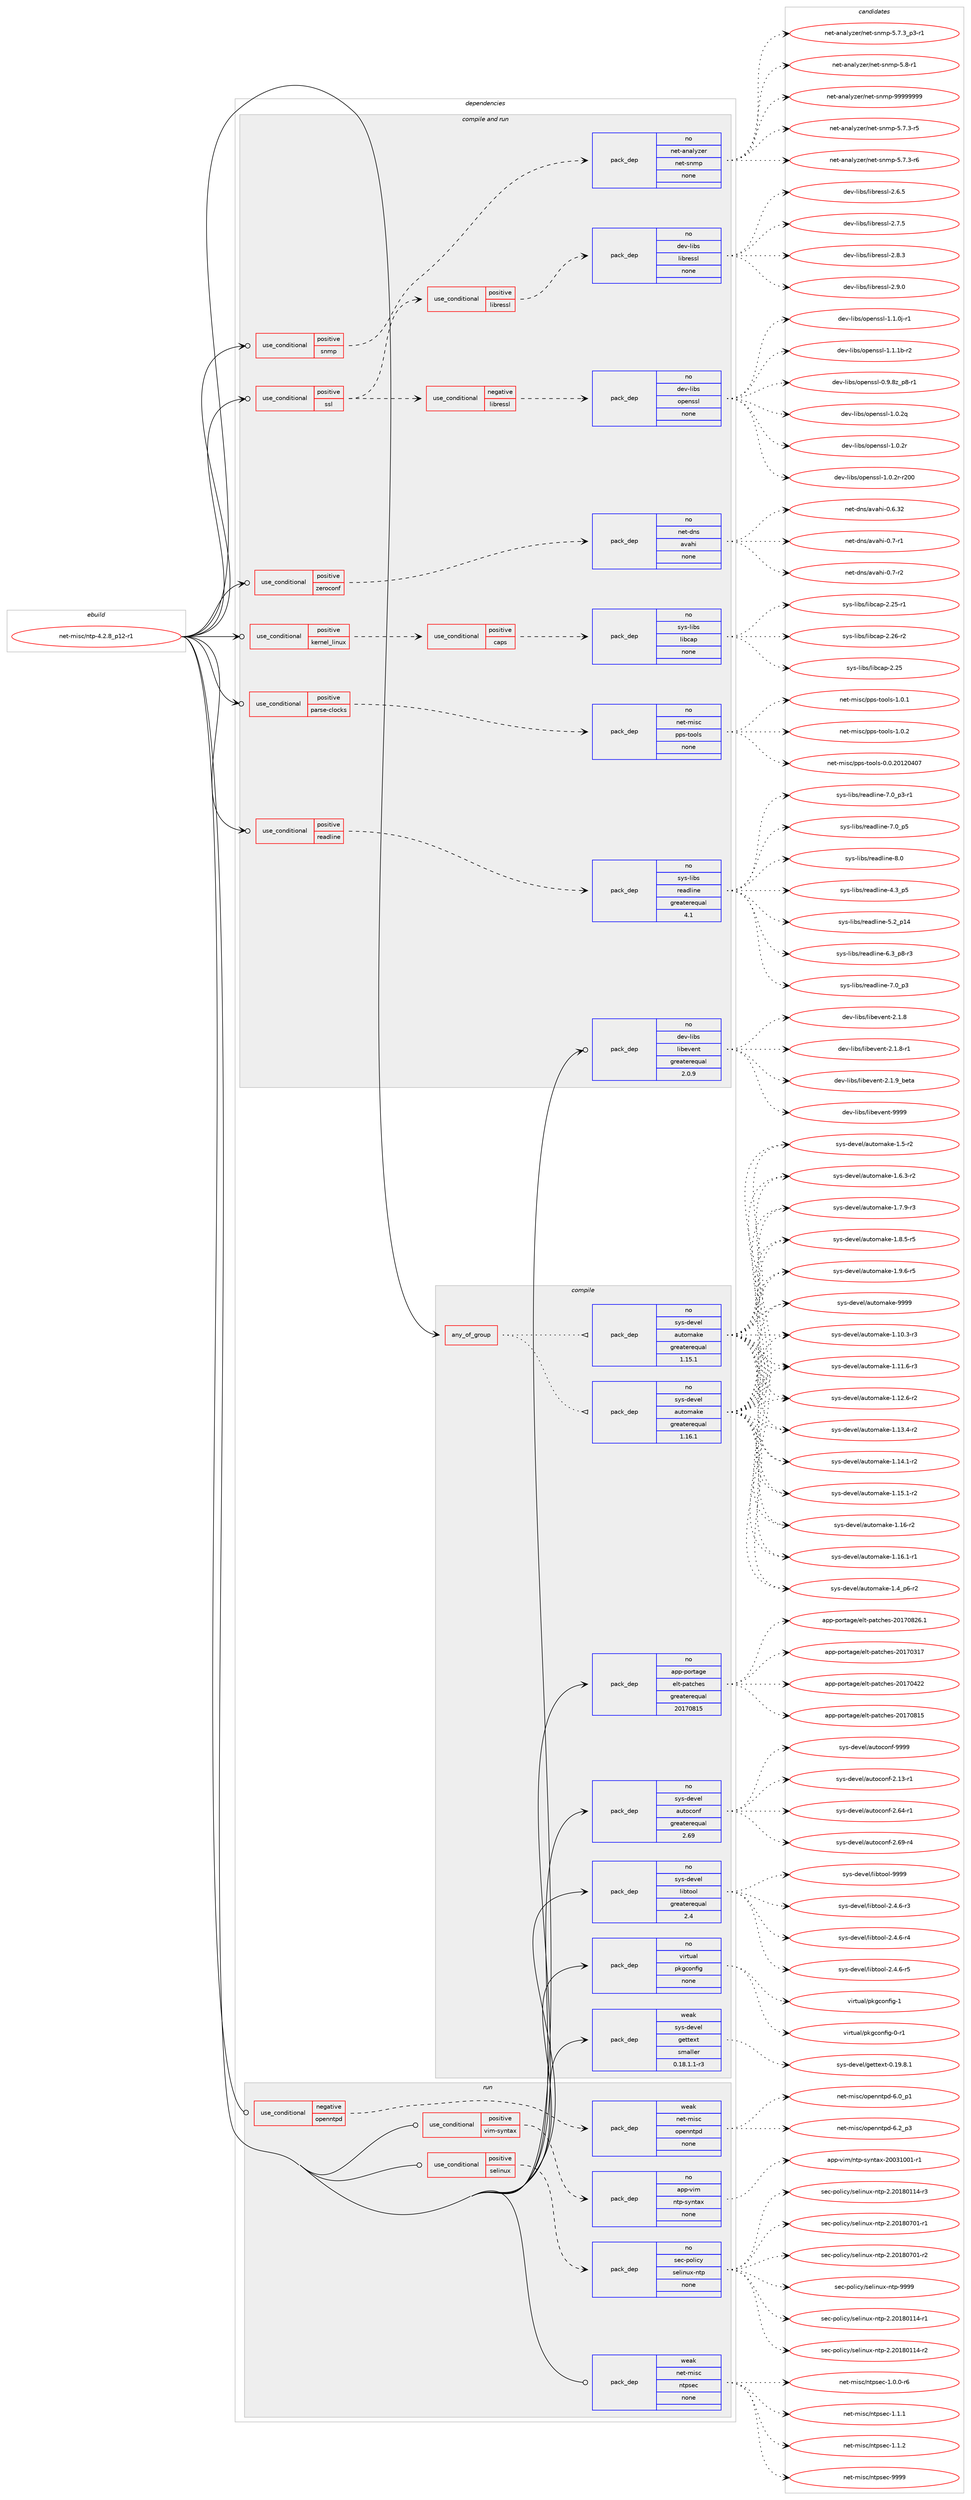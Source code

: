 digraph prolog {

# *************
# Graph options
# *************

newrank=true;
concentrate=true;
compound=true;
graph [rankdir=LR,fontname=Helvetica,fontsize=10,ranksep=1.5];#, ranksep=2.5, nodesep=0.2];
edge  [arrowhead=vee];
node  [fontname=Helvetica,fontsize=10];

# **********
# The ebuild
# **********

subgraph cluster_leftcol {
color=gray;
rank=same;
label=<<i>ebuild</i>>;
id [label="net-misc/ntp-4.2.8_p12-r1", color=red, width=4, href="../net-misc/ntp-4.2.8_p12-r1.svg"];
}

# ****************
# The dependencies
# ****************

subgraph cluster_midcol {
color=gray;
label=<<i>dependencies</i>>;
subgraph cluster_compile {
fillcolor="#eeeeee";
style=filled;
label=<<i>compile</i>>;
subgraph any26382 {
dependency1670006 [label=<<TABLE BORDER="0" CELLBORDER="1" CELLSPACING="0" CELLPADDING="4"><TR><TD CELLPADDING="10">any_of_group</TD></TR></TABLE>>, shape=none, color=red];subgraph pack1194042 {
dependency1670007 [label=<<TABLE BORDER="0" CELLBORDER="1" CELLSPACING="0" CELLPADDING="4" WIDTH="220"><TR><TD ROWSPAN="6" CELLPADDING="30">pack_dep</TD></TR><TR><TD WIDTH="110">no</TD></TR><TR><TD>sys-devel</TD></TR><TR><TD>automake</TD></TR><TR><TD>greaterequal</TD></TR><TR><TD>1.16.1</TD></TR></TABLE>>, shape=none, color=blue];
}
dependency1670006:e -> dependency1670007:w [weight=20,style="dotted",arrowhead="oinv"];
subgraph pack1194043 {
dependency1670008 [label=<<TABLE BORDER="0" CELLBORDER="1" CELLSPACING="0" CELLPADDING="4" WIDTH="220"><TR><TD ROWSPAN="6" CELLPADDING="30">pack_dep</TD></TR><TR><TD WIDTH="110">no</TD></TR><TR><TD>sys-devel</TD></TR><TR><TD>automake</TD></TR><TR><TD>greaterequal</TD></TR><TR><TD>1.15.1</TD></TR></TABLE>>, shape=none, color=blue];
}
dependency1670006:e -> dependency1670008:w [weight=20,style="dotted",arrowhead="oinv"];
}
id:e -> dependency1670006:w [weight=20,style="solid",arrowhead="vee"];
subgraph pack1194044 {
dependency1670009 [label=<<TABLE BORDER="0" CELLBORDER="1" CELLSPACING="0" CELLPADDING="4" WIDTH="220"><TR><TD ROWSPAN="6" CELLPADDING="30">pack_dep</TD></TR><TR><TD WIDTH="110">no</TD></TR><TR><TD>app-portage</TD></TR><TR><TD>elt-patches</TD></TR><TR><TD>greaterequal</TD></TR><TR><TD>20170815</TD></TR></TABLE>>, shape=none, color=blue];
}
id:e -> dependency1670009:w [weight=20,style="solid",arrowhead="vee"];
subgraph pack1194045 {
dependency1670010 [label=<<TABLE BORDER="0" CELLBORDER="1" CELLSPACING="0" CELLPADDING="4" WIDTH="220"><TR><TD ROWSPAN="6" CELLPADDING="30">pack_dep</TD></TR><TR><TD WIDTH="110">no</TD></TR><TR><TD>sys-devel</TD></TR><TR><TD>autoconf</TD></TR><TR><TD>greaterequal</TD></TR><TR><TD>2.69</TD></TR></TABLE>>, shape=none, color=blue];
}
id:e -> dependency1670010:w [weight=20,style="solid",arrowhead="vee"];
subgraph pack1194046 {
dependency1670011 [label=<<TABLE BORDER="0" CELLBORDER="1" CELLSPACING="0" CELLPADDING="4" WIDTH="220"><TR><TD ROWSPAN="6" CELLPADDING="30">pack_dep</TD></TR><TR><TD WIDTH="110">no</TD></TR><TR><TD>sys-devel</TD></TR><TR><TD>libtool</TD></TR><TR><TD>greaterequal</TD></TR><TR><TD>2.4</TD></TR></TABLE>>, shape=none, color=blue];
}
id:e -> dependency1670011:w [weight=20,style="solid",arrowhead="vee"];
subgraph pack1194047 {
dependency1670012 [label=<<TABLE BORDER="0" CELLBORDER="1" CELLSPACING="0" CELLPADDING="4" WIDTH="220"><TR><TD ROWSPAN="6" CELLPADDING="30">pack_dep</TD></TR><TR><TD WIDTH="110">no</TD></TR><TR><TD>virtual</TD></TR><TR><TD>pkgconfig</TD></TR><TR><TD>none</TD></TR><TR><TD></TD></TR></TABLE>>, shape=none, color=blue];
}
id:e -> dependency1670012:w [weight=20,style="solid",arrowhead="vee"];
subgraph pack1194048 {
dependency1670013 [label=<<TABLE BORDER="0" CELLBORDER="1" CELLSPACING="0" CELLPADDING="4" WIDTH="220"><TR><TD ROWSPAN="6" CELLPADDING="30">pack_dep</TD></TR><TR><TD WIDTH="110">weak</TD></TR><TR><TD>sys-devel</TD></TR><TR><TD>gettext</TD></TR><TR><TD>smaller</TD></TR><TR><TD>0.18.1.1-r3</TD></TR></TABLE>>, shape=none, color=blue];
}
id:e -> dependency1670013:w [weight=20,style="solid",arrowhead="vee"];
}
subgraph cluster_compileandrun {
fillcolor="#eeeeee";
style=filled;
label=<<i>compile and run</i>>;
subgraph cond448774 {
dependency1670014 [label=<<TABLE BORDER="0" CELLBORDER="1" CELLSPACING="0" CELLPADDING="4"><TR><TD ROWSPAN="3" CELLPADDING="10">use_conditional</TD></TR><TR><TD>positive</TD></TR><TR><TD>kernel_linux</TD></TR></TABLE>>, shape=none, color=red];
subgraph cond448775 {
dependency1670015 [label=<<TABLE BORDER="0" CELLBORDER="1" CELLSPACING="0" CELLPADDING="4"><TR><TD ROWSPAN="3" CELLPADDING="10">use_conditional</TD></TR><TR><TD>positive</TD></TR><TR><TD>caps</TD></TR></TABLE>>, shape=none, color=red];
subgraph pack1194049 {
dependency1670016 [label=<<TABLE BORDER="0" CELLBORDER="1" CELLSPACING="0" CELLPADDING="4" WIDTH="220"><TR><TD ROWSPAN="6" CELLPADDING="30">pack_dep</TD></TR><TR><TD WIDTH="110">no</TD></TR><TR><TD>sys-libs</TD></TR><TR><TD>libcap</TD></TR><TR><TD>none</TD></TR><TR><TD></TD></TR></TABLE>>, shape=none, color=blue];
}
dependency1670015:e -> dependency1670016:w [weight=20,style="dashed",arrowhead="vee"];
}
dependency1670014:e -> dependency1670015:w [weight=20,style="dashed",arrowhead="vee"];
}
id:e -> dependency1670014:w [weight=20,style="solid",arrowhead="odotvee"];
subgraph cond448776 {
dependency1670017 [label=<<TABLE BORDER="0" CELLBORDER="1" CELLSPACING="0" CELLPADDING="4"><TR><TD ROWSPAN="3" CELLPADDING="10">use_conditional</TD></TR><TR><TD>positive</TD></TR><TR><TD>parse-clocks</TD></TR></TABLE>>, shape=none, color=red];
subgraph pack1194050 {
dependency1670018 [label=<<TABLE BORDER="0" CELLBORDER="1" CELLSPACING="0" CELLPADDING="4" WIDTH="220"><TR><TD ROWSPAN="6" CELLPADDING="30">pack_dep</TD></TR><TR><TD WIDTH="110">no</TD></TR><TR><TD>net-misc</TD></TR><TR><TD>pps-tools</TD></TR><TR><TD>none</TD></TR><TR><TD></TD></TR></TABLE>>, shape=none, color=blue];
}
dependency1670017:e -> dependency1670018:w [weight=20,style="dashed",arrowhead="vee"];
}
id:e -> dependency1670017:w [weight=20,style="solid",arrowhead="odotvee"];
subgraph cond448777 {
dependency1670019 [label=<<TABLE BORDER="0" CELLBORDER="1" CELLSPACING="0" CELLPADDING="4"><TR><TD ROWSPAN="3" CELLPADDING="10">use_conditional</TD></TR><TR><TD>positive</TD></TR><TR><TD>readline</TD></TR></TABLE>>, shape=none, color=red];
subgraph pack1194051 {
dependency1670020 [label=<<TABLE BORDER="0" CELLBORDER="1" CELLSPACING="0" CELLPADDING="4" WIDTH="220"><TR><TD ROWSPAN="6" CELLPADDING="30">pack_dep</TD></TR><TR><TD WIDTH="110">no</TD></TR><TR><TD>sys-libs</TD></TR><TR><TD>readline</TD></TR><TR><TD>greaterequal</TD></TR><TR><TD>4.1</TD></TR></TABLE>>, shape=none, color=blue];
}
dependency1670019:e -> dependency1670020:w [weight=20,style="dashed",arrowhead="vee"];
}
id:e -> dependency1670019:w [weight=20,style="solid",arrowhead="odotvee"];
subgraph cond448778 {
dependency1670021 [label=<<TABLE BORDER="0" CELLBORDER="1" CELLSPACING="0" CELLPADDING="4"><TR><TD ROWSPAN="3" CELLPADDING="10">use_conditional</TD></TR><TR><TD>positive</TD></TR><TR><TD>snmp</TD></TR></TABLE>>, shape=none, color=red];
subgraph pack1194052 {
dependency1670022 [label=<<TABLE BORDER="0" CELLBORDER="1" CELLSPACING="0" CELLPADDING="4" WIDTH="220"><TR><TD ROWSPAN="6" CELLPADDING="30">pack_dep</TD></TR><TR><TD WIDTH="110">no</TD></TR><TR><TD>net-analyzer</TD></TR><TR><TD>net-snmp</TD></TR><TR><TD>none</TD></TR><TR><TD></TD></TR></TABLE>>, shape=none, color=blue];
}
dependency1670021:e -> dependency1670022:w [weight=20,style="dashed",arrowhead="vee"];
}
id:e -> dependency1670021:w [weight=20,style="solid",arrowhead="odotvee"];
subgraph cond448779 {
dependency1670023 [label=<<TABLE BORDER="0" CELLBORDER="1" CELLSPACING="0" CELLPADDING="4"><TR><TD ROWSPAN="3" CELLPADDING="10">use_conditional</TD></TR><TR><TD>positive</TD></TR><TR><TD>ssl</TD></TR></TABLE>>, shape=none, color=red];
subgraph cond448780 {
dependency1670024 [label=<<TABLE BORDER="0" CELLBORDER="1" CELLSPACING="0" CELLPADDING="4"><TR><TD ROWSPAN="3" CELLPADDING="10">use_conditional</TD></TR><TR><TD>negative</TD></TR><TR><TD>libressl</TD></TR></TABLE>>, shape=none, color=red];
subgraph pack1194053 {
dependency1670025 [label=<<TABLE BORDER="0" CELLBORDER="1" CELLSPACING="0" CELLPADDING="4" WIDTH="220"><TR><TD ROWSPAN="6" CELLPADDING="30">pack_dep</TD></TR><TR><TD WIDTH="110">no</TD></TR><TR><TD>dev-libs</TD></TR><TR><TD>openssl</TD></TR><TR><TD>none</TD></TR><TR><TD></TD></TR></TABLE>>, shape=none, color=blue];
}
dependency1670024:e -> dependency1670025:w [weight=20,style="dashed",arrowhead="vee"];
}
dependency1670023:e -> dependency1670024:w [weight=20,style="dashed",arrowhead="vee"];
subgraph cond448781 {
dependency1670026 [label=<<TABLE BORDER="0" CELLBORDER="1" CELLSPACING="0" CELLPADDING="4"><TR><TD ROWSPAN="3" CELLPADDING="10">use_conditional</TD></TR><TR><TD>positive</TD></TR><TR><TD>libressl</TD></TR></TABLE>>, shape=none, color=red];
subgraph pack1194054 {
dependency1670027 [label=<<TABLE BORDER="0" CELLBORDER="1" CELLSPACING="0" CELLPADDING="4" WIDTH="220"><TR><TD ROWSPAN="6" CELLPADDING="30">pack_dep</TD></TR><TR><TD WIDTH="110">no</TD></TR><TR><TD>dev-libs</TD></TR><TR><TD>libressl</TD></TR><TR><TD>none</TD></TR><TR><TD></TD></TR></TABLE>>, shape=none, color=blue];
}
dependency1670026:e -> dependency1670027:w [weight=20,style="dashed",arrowhead="vee"];
}
dependency1670023:e -> dependency1670026:w [weight=20,style="dashed",arrowhead="vee"];
}
id:e -> dependency1670023:w [weight=20,style="solid",arrowhead="odotvee"];
subgraph cond448782 {
dependency1670028 [label=<<TABLE BORDER="0" CELLBORDER="1" CELLSPACING="0" CELLPADDING="4"><TR><TD ROWSPAN="3" CELLPADDING="10">use_conditional</TD></TR><TR><TD>positive</TD></TR><TR><TD>zeroconf</TD></TR></TABLE>>, shape=none, color=red];
subgraph pack1194055 {
dependency1670029 [label=<<TABLE BORDER="0" CELLBORDER="1" CELLSPACING="0" CELLPADDING="4" WIDTH="220"><TR><TD ROWSPAN="6" CELLPADDING="30">pack_dep</TD></TR><TR><TD WIDTH="110">no</TD></TR><TR><TD>net-dns</TD></TR><TR><TD>avahi</TD></TR><TR><TD>none</TD></TR><TR><TD></TD></TR></TABLE>>, shape=none, color=blue];
}
dependency1670028:e -> dependency1670029:w [weight=20,style="dashed",arrowhead="vee"];
}
id:e -> dependency1670028:w [weight=20,style="solid",arrowhead="odotvee"];
subgraph pack1194056 {
dependency1670030 [label=<<TABLE BORDER="0" CELLBORDER="1" CELLSPACING="0" CELLPADDING="4" WIDTH="220"><TR><TD ROWSPAN="6" CELLPADDING="30">pack_dep</TD></TR><TR><TD WIDTH="110">no</TD></TR><TR><TD>dev-libs</TD></TR><TR><TD>libevent</TD></TR><TR><TD>greaterequal</TD></TR><TR><TD>2.0.9</TD></TR></TABLE>>, shape=none, color=blue];
}
id:e -> dependency1670030:w [weight=20,style="solid",arrowhead="odotvee"];
}
subgraph cluster_run {
fillcolor="#eeeeee";
style=filled;
label=<<i>run</i>>;
subgraph cond448783 {
dependency1670031 [label=<<TABLE BORDER="0" CELLBORDER="1" CELLSPACING="0" CELLPADDING="4"><TR><TD ROWSPAN="3" CELLPADDING="10">use_conditional</TD></TR><TR><TD>negative</TD></TR><TR><TD>openntpd</TD></TR></TABLE>>, shape=none, color=red];
subgraph pack1194057 {
dependency1670032 [label=<<TABLE BORDER="0" CELLBORDER="1" CELLSPACING="0" CELLPADDING="4" WIDTH="220"><TR><TD ROWSPAN="6" CELLPADDING="30">pack_dep</TD></TR><TR><TD WIDTH="110">weak</TD></TR><TR><TD>net-misc</TD></TR><TR><TD>openntpd</TD></TR><TR><TD>none</TD></TR><TR><TD></TD></TR></TABLE>>, shape=none, color=blue];
}
dependency1670031:e -> dependency1670032:w [weight=20,style="dashed",arrowhead="vee"];
}
id:e -> dependency1670031:w [weight=20,style="solid",arrowhead="odot"];
subgraph cond448784 {
dependency1670033 [label=<<TABLE BORDER="0" CELLBORDER="1" CELLSPACING="0" CELLPADDING="4"><TR><TD ROWSPAN="3" CELLPADDING="10">use_conditional</TD></TR><TR><TD>positive</TD></TR><TR><TD>selinux</TD></TR></TABLE>>, shape=none, color=red];
subgraph pack1194058 {
dependency1670034 [label=<<TABLE BORDER="0" CELLBORDER="1" CELLSPACING="0" CELLPADDING="4" WIDTH="220"><TR><TD ROWSPAN="6" CELLPADDING="30">pack_dep</TD></TR><TR><TD WIDTH="110">no</TD></TR><TR><TD>sec-policy</TD></TR><TR><TD>selinux-ntp</TD></TR><TR><TD>none</TD></TR><TR><TD></TD></TR></TABLE>>, shape=none, color=blue];
}
dependency1670033:e -> dependency1670034:w [weight=20,style="dashed",arrowhead="vee"];
}
id:e -> dependency1670033:w [weight=20,style="solid",arrowhead="odot"];
subgraph cond448785 {
dependency1670035 [label=<<TABLE BORDER="0" CELLBORDER="1" CELLSPACING="0" CELLPADDING="4"><TR><TD ROWSPAN="3" CELLPADDING="10">use_conditional</TD></TR><TR><TD>positive</TD></TR><TR><TD>vim-syntax</TD></TR></TABLE>>, shape=none, color=red];
subgraph pack1194059 {
dependency1670036 [label=<<TABLE BORDER="0" CELLBORDER="1" CELLSPACING="0" CELLPADDING="4" WIDTH="220"><TR><TD ROWSPAN="6" CELLPADDING="30">pack_dep</TD></TR><TR><TD WIDTH="110">no</TD></TR><TR><TD>app-vim</TD></TR><TR><TD>ntp-syntax</TD></TR><TR><TD>none</TD></TR><TR><TD></TD></TR></TABLE>>, shape=none, color=blue];
}
dependency1670035:e -> dependency1670036:w [weight=20,style="dashed",arrowhead="vee"];
}
id:e -> dependency1670035:w [weight=20,style="solid",arrowhead="odot"];
subgraph pack1194060 {
dependency1670037 [label=<<TABLE BORDER="0" CELLBORDER="1" CELLSPACING="0" CELLPADDING="4" WIDTH="220"><TR><TD ROWSPAN="6" CELLPADDING="30">pack_dep</TD></TR><TR><TD WIDTH="110">weak</TD></TR><TR><TD>net-misc</TD></TR><TR><TD>ntpsec</TD></TR><TR><TD>none</TD></TR><TR><TD></TD></TR></TABLE>>, shape=none, color=blue];
}
id:e -> dependency1670037:w [weight=20,style="solid",arrowhead="odot"];
}
}

# **************
# The candidates
# **************

subgraph cluster_choices {
rank=same;
color=gray;
label=<<i>candidates</i>>;

subgraph choice1194042 {
color=black;
nodesep=1;
choice11512111545100101118101108479711711611110997107101454946494846514511451 [label="sys-devel/automake-1.10.3-r3", color=red, width=4,href="../sys-devel/automake-1.10.3-r3.svg"];
choice11512111545100101118101108479711711611110997107101454946494946544511451 [label="sys-devel/automake-1.11.6-r3", color=red, width=4,href="../sys-devel/automake-1.11.6-r3.svg"];
choice11512111545100101118101108479711711611110997107101454946495046544511450 [label="sys-devel/automake-1.12.6-r2", color=red, width=4,href="../sys-devel/automake-1.12.6-r2.svg"];
choice11512111545100101118101108479711711611110997107101454946495146524511450 [label="sys-devel/automake-1.13.4-r2", color=red, width=4,href="../sys-devel/automake-1.13.4-r2.svg"];
choice11512111545100101118101108479711711611110997107101454946495246494511450 [label="sys-devel/automake-1.14.1-r2", color=red, width=4,href="../sys-devel/automake-1.14.1-r2.svg"];
choice11512111545100101118101108479711711611110997107101454946495346494511450 [label="sys-devel/automake-1.15.1-r2", color=red, width=4,href="../sys-devel/automake-1.15.1-r2.svg"];
choice1151211154510010111810110847971171161111099710710145494649544511450 [label="sys-devel/automake-1.16-r2", color=red, width=4,href="../sys-devel/automake-1.16-r2.svg"];
choice11512111545100101118101108479711711611110997107101454946495446494511449 [label="sys-devel/automake-1.16.1-r1", color=red, width=4,href="../sys-devel/automake-1.16.1-r1.svg"];
choice115121115451001011181011084797117116111109971071014549465295112544511450 [label="sys-devel/automake-1.4_p6-r2", color=red, width=4,href="../sys-devel/automake-1.4_p6-r2.svg"];
choice11512111545100101118101108479711711611110997107101454946534511450 [label="sys-devel/automake-1.5-r2", color=red, width=4,href="../sys-devel/automake-1.5-r2.svg"];
choice115121115451001011181011084797117116111109971071014549465446514511450 [label="sys-devel/automake-1.6.3-r2", color=red, width=4,href="../sys-devel/automake-1.6.3-r2.svg"];
choice115121115451001011181011084797117116111109971071014549465546574511451 [label="sys-devel/automake-1.7.9-r3", color=red, width=4,href="../sys-devel/automake-1.7.9-r3.svg"];
choice115121115451001011181011084797117116111109971071014549465646534511453 [label="sys-devel/automake-1.8.5-r5", color=red, width=4,href="../sys-devel/automake-1.8.5-r5.svg"];
choice115121115451001011181011084797117116111109971071014549465746544511453 [label="sys-devel/automake-1.9.6-r5", color=red, width=4,href="../sys-devel/automake-1.9.6-r5.svg"];
choice115121115451001011181011084797117116111109971071014557575757 [label="sys-devel/automake-9999", color=red, width=4,href="../sys-devel/automake-9999.svg"];
dependency1670007:e -> choice11512111545100101118101108479711711611110997107101454946494846514511451:w [style=dotted,weight="100"];
dependency1670007:e -> choice11512111545100101118101108479711711611110997107101454946494946544511451:w [style=dotted,weight="100"];
dependency1670007:e -> choice11512111545100101118101108479711711611110997107101454946495046544511450:w [style=dotted,weight="100"];
dependency1670007:e -> choice11512111545100101118101108479711711611110997107101454946495146524511450:w [style=dotted,weight="100"];
dependency1670007:e -> choice11512111545100101118101108479711711611110997107101454946495246494511450:w [style=dotted,weight="100"];
dependency1670007:e -> choice11512111545100101118101108479711711611110997107101454946495346494511450:w [style=dotted,weight="100"];
dependency1670007:e -> choice1151211154510010111810110847971171161111099710710145494649544511450:w [style=dotted,weight="100"];
dependency1670007:e -> choice11512111545100101118101108479711711611110997107101454946495446494511449:w [style=dotted,weight="100"];
dependency1670007:e -> choice115121115451001011181011084797117116111109971071014549465295112544511450:w [style=dotted,weight="100"];
dependency1670007:e -> choice11512111545100101118101108479711711611110997107101454946534511450:w [style=dotted,weight="100"];
dependency1670007:e -> choice115121115451001011181011084797117116111109971071014549465446514511450:w [style=dotted,weight="100"];
dependency1670007:e -> choice115121115451001011181011084797117116111109971071014549465546574511451:w [style=dotted,weight="100"];
dependency1670007:e -> choice115121115451001011181011084797117116111109971071014549465646534511453:w [style=dotted,weight="100"];
dependency1670007:e -> choice115121115451001011181011084797117116111109971071014549465746544511453:w [style=dotted,weight="100"];
dependency1670007:e -> choice115121115451001011181011084797117116111109971071014557575757:w [style=dotted,weight="100"];
}
subgraph choice1194043 {
color=black;
nodesep=1;
choice11512111545100101118101108479711711611110997107101454946494846514511451 [label="sys-devel/automake-1.10.3-r3", color=red, width=4,href="../sys-devel/automake-1.10.3-r3.svg"];
choice11512111545100101118101108479711711611110997107101454946494946544511451 [label="sys-devel/automake-1.11.6-r3", color=red, width=4,href="../sys-devel/automake-1.11.6-r3.svg"];
choice11512111545100101118101108479711711611110997107101454946495046544511450 [label="sys-devel/automake-1.12.6-r2", color=red, width=4,href="../sys-devel/automake-1.12.6-r2.svg"];
choice11512111545100101118101108479711711611110997107101454946495146524511450 [label="sys-devel/automake-1.13.4-r2", color=red, width=4,href="../sys-devel/automake-1.13.4-r2.svg"];
choice11512111545100101118101108479711711611110997107101454946495246494511450 [label="sys-devel/automake-1.14.1-r2", color=red, width=4,href="../sys-devel/automake-1.14.1-r2.svg"];
choice11512111545100101118101108479711711611110997107101454946495346494511450 [label="sys-devel/automake-1.15.1-r2", color=red, width=4,href="../sys-devel/automake-1.15.1-r2.svg"];
choice1151211154510010111810110847971171161111099710710145494649544511450 [label="sys-devel/automake-1.16-r2", color=red, width=4,href="../sys-devel/automake-1.16-r2.svg"];
choice11512111545100101118101108479711711611110997107101454946495446494511449 [label="sys-devel/automake-1.16.1-r1", color=red, width=4,href="../sys-devel/automake-1.16.1-r1.svg"];
choice115121115451001011181011084797117116111109971071014549465295112544511450 [label="sys-devel/automake-1.4_p6-r2", color=red, width=4,href="../sys-devel/automake-1.4_p6-r2.svg"];
choice11512111545100101118101108479711711611110997107101454946534511450 [label="sys-devel/automake-1.5-r2", color=red, width=4,href="../sys-devel/automake-1.5-r2.svg"];
choice115121115451001011181011084797117116111109971071014549465446514511450 [label="sys-devel/automake-1.6.3-r2", color=red, width=4,href="../sys-devel/automake-1.6.3-r2.svg"];
choice115121115451001011181011084797117116111109971071014549465546574511451 [label="sys-devel/automake-1.7.9-r3", color=red, width=4,href="../sys-devel/automake-1.7.9-r3.svg"];
choice115121115451001011181011084797117116111109971071014549465646534511453 [label="sys-devel/automake-1.8.5-r5", color=red, width=4,href="../sys-devel/automake-1.8.5-r5.svg"];
choice115121115451001011181011084797117116111109971071014549465746544511453 [label="sys-devel/automake-1.9.6-r5", color=red, width=4,href="../sys-devel/automake-1.9.6-r5.svg"];
choice115121115451001011181011084797117116111109971071014557575757 [label="sys-devel/automake-9999", color=red, width=4,href="../sys-devel/automake-9999.svg"];
dependency1670008:e -> choice11512111545100101118101108479711711611110997107101454946494846514511451:w [style=dotted,weight="100"];
dependency1670008:e -> choice11512111545100101118101108479711711611110997107101454946494946544511451:w [style=dotted,weight="100"];
dependency1670008:e -> choice11512111545100101118101108479711711611110997107101454946495046544511450:w [style=dotted,weight="100"];
dependency1670008:e -> choice11512111545100101118101108479711711611110997107101454946495146524511450:w [style=dotted,weight="100"];
dependency1670008:e -> choice11512111545100101118101108479711711611110997107101454946495246494511450:w [style=dotted,weight="100"];
dependency1670008:e -> choice11512111545100101118101108479711711611110997107101454946495346494511450:w [style=dotted,weight="100"];
dependency1670008:e -> choice1151211154510010111810110847971171161111099710710145494649544511450:w [style=dotted,weight="100"];
dependency1670008:e -> choice11512111545100101118101108479711711611110997107101454946495446494511449:w [style=dotted,weight="100"];
dependency1670008:e -> choice115121115451001011181011084797117116111109971071014549465295112544511450:w [style=dotted,weight="100"];
dependency1670008:e -> choice11512111545100101118101108479711711611110997107101454946534511450:w [style=dotted,weight="100"];
dependency1670008:e -> choice115121115451001011181011084797117116111109971071014549465446514511450:w [style=dotted,weight="100"];
dependency1670008:e -> choice115121115451001011181011084797117116111109971071014549465546574511451:w [style=dotted,weight="100"];
dependency1670008:e -> choice115121115451001011181011084797117116111109971071014549465646534511453:w [style=dotted,weight="100"];
dependency1670008:e -> choice115121115451001011181011084797117116111109971071014549465746544511453:w [style=dotted,weight="100"];
dependency1670008:e -> choice115121115451001011181011084797117116111109971071014557575757:w [style=dotted,weight="100"];
}
subgraph choice1194044 {
color=black;
nodesep=1;
choice97112112451121111141169710310147101108116451129711699104101115455048495548514955 [label="app-portage/elt-patches-20170317", color=red, width=4,href="../app-portage/elt-patches-20170317.svg"];
choice97112112451121111141169710310147101108116451129711699104101115455048495548525050 [label="app-portage/elt-patches-20170422", color=red, width=4,href="../app-portage/elt-patches-20170422.svg"];
choice97112112451121111141169710310147101108116451129711699104101115455048495548564953 [label="app-portage/elt-patches-20170815", color=red, width=4,href="../app-portage/elt-patches-20170815.svg"];
choice971121124511211111411697103101471011081164511297116991041011154550484955485650544649 [label="app-portage/elt-patches-20170826.1", color=red, width=4,href="../app-portage/elt-patches-20170826.1.svg"];
dependency1670009:e -> choice97112112451121111141169710310147101108116451129711699104101115455048495548514955:w [style=dotted,weight="100"];
dependency1670009:e -> choice97112112451121111141169710310147101108116451129711699104101115455048495548525050:w [style=dotted,weight="100"];
dependency1670009:e -> choice97112112451121111141169710310147101108116451129711699104101115455048495548564953:w [style=dotted,weight="100"];
dependency1670009:e -> choice971121124511211111411697103101471011081164511297116991041011154550484955485650544649:w [style=dotted,weight="100"];
}
subgraph choice1194045 {
color=black;
nodesep=1;
choice1151211154510010111810110847971171161119911111010245504649514511449 [label="sys-devel/autoconf-2.13-r1", color=red, width=4,href="../sys-devel/autoconf-2.13-r1.svg"];
choice1151211154510010111810110847971171161119911111010245504654524511449 [label="sys-devel/autoconf-2.64-r1", color=red, width=4,href="../sys-devel/autoconf-2.64-r1.svg"];
choice1151211154510010111810110847971171161119911111010245504654574511452 [label="sys-devel/autoconf-2.69-r4", color=red, width=4,href="../sys-devel/autoconf-2.69-r4.svg"];
choice115121115451001011181011084797117116111991111101024557575757 [label="sys-devel/autoconf-9999", color=red, width=4,href="../sys-devel/autoconf-9999.svg"];
dependency1670010:e -> choice1151211154510010111810110847971171161119911111010245504649514511449:w [style=dotted,weight="100"];
dependency1670010:e -> choice1151211154510010111810110847971171161119911111010245504654524511449:w [style=dotted,weight="100"];
dependency1670010:e -> choice1151211154510010111810110847971171161119911111010245504654574511452:w [style=dotted,weight="100"];
dependency1670010:e -> choice115121115451001011181011084797117116111991111101024557575757:w [style=dotted,weight="100"];
}
subgraph choice1194046 {
color=black;
nodesep=1;
choice1151211154510010111810110847108105981161111111084550465246544511451 [label="sys-devel/libtool-2.4.6-r3", color=red, width=4,href="../sys-devel/libtool-2.4.6-r3.svg"];
choice1151211154510010111810110847108105981161111111084550465246544511452 [label="sys-devel/libtool-2.4.6-r4", color=red, width=4,href="../sys-devel/libtool-2.4.6-r4.svg"];
choice1151211154510010111810110847108105981161111111084550465246544511453 [label="sys-devel/libtool-2.4.6-r5", color=red, width=4,href="../sys-devel/libtool-2.4.6-r5.svg"];
choice1151211154510010111810110847108105981161111111084557575757 [label="sys-devel/libtool-9999", color=red, width=4,href="../sys-devel/libtool-9999.svg"];
dependency1670011:e -> choice1151211154510010111810110847108105981161111111084550465246544511451:w [style=dotted,weight="100"];
dependency1670011:e -> choice1151211154510010111810110847108105981161111111084550465246544511452:w [style=dotted,weight="100"];
dependency1670011:e -> choice1151211154510010111810110847108105981161111111084550465246544511453:w [style=dotted,weight="100"];
dependency1670011:e -> choice1151211154510010111810110847108105981161111111084557575757:w [style=dotted,weight="100"];
}
subgraph choice1194047 {
color=black;
nodesep=1;
choice11810511411611797108471121071039911111010210510345484511449 [label="virtual/pkgconfig-0-r1", color=red, width=4,href="../virtual/pkgconfig-0-r1.svg"];
choice1181051141161179710847112107103991111101021051034549 [label="virtual/pkgconfig-1", color=red, width=4,href="../virtual/pkgconfig-1.svg"];
dependency1670012:e -> choice11810511411611797108471121071039911111010210510345484511449:w [style=dotted,weight="100"];
dependency1670012:e -> choice1181051141161179710847112107103991111101021051034549:w [style=dotted,weight="100"];
}
subgraph choice1194048 {
color=black;
nodesep=1;
choice1151211154510010111810110847103101116116101120116454846495746564649 [label="sys-devel/gettext-0.19.8.1", color=red, width=4,href="../sys-devel/gettext-0.19.8.1.svg"];
dependency1670013:e -> choice1151211154510010111810110847103101116116101120116454846495746564649:w [style=dotted,weight="100"];
}
subgraph choice1194049 {
color=black;
nodesep=1;
choice1151211154510810598115471081059899971124550465053 [label="sys-libs/libcap-2.25", color=red, width=4,href="../sys-libs/libcap-2.25.svg"];
choice11512111545108105981154710810598999711245504650534511449 [label="sys-libs/libcap-2.25-r1", color=red, width=4,href="../sys-libs/libcap-2.25-r1.svg"];
choice11512111545108105981154710810598999711245504650544511450 [label="sys-libs/libcap-2.26-r2", color=red, width=4,href="../sys-libs/libcap-2.26-r2.svg"];
dependency1670016:e -> choice1151211154510810598115471081059899971124550465053:w [style=dotted,weight="100"];
dependency1670016:e -> choice11512111545108105981154710810598999711245504650534511449:w [style=dotted,weight="100"];
dependency1670016:e -> choice11512111545108105981154710810598999711245504650544511450:w [style=dotted,weight="100"];
}
subgraph choice1194050 {
color=black;
nodesep=1;
choice1101011164510910511599471121121154511611111110811545484648465048495048524855 [label="net-misc/pps-tools-0.0.20120407", color=red, width=4,href="../net-misc/pps-tools-0.0.20120407.svg"];
choice11010111645109105115994711211211545116111111108115454946484649 [label="net-misc/pps-tools-1.0.1", color=red, width=4,href="../net-misc/pps-tools-1.0.1.svg"];
choice11010111645109105115994711211211545116111111108115454946484650 [label="net-misc/pps-tools-1.0.2", color=red, width=4,href="../net-misc/pps-tools-1.0.2.svg"];
dependency1670018:e -> choice1101011164510910511599471121121154511611111110811545484648465048495048524855:w [style=dotted,weight="100"];
dependency1670018:e -> choice11010111645109105115994711211211545116111111108115454946484649:w [style=dotted,weight="100"];
dependency1670018:e -> choice11010111645109105115994711211211545116111111108115454946484650:w [style=dotted,weight="100"];
}
subgraph choice1194051 {
color=black;
nodesep=1;
choice11512111545108105981154711410197100108105110101455246519511253 [label="sys-libs/readline-4.3_p5", color=red, width=4,href="../sys-libs/readline-4.3_p5.svg"];
choice1151211154510810598115471141019710010810511010145534650951124952 [label="sys-libs/readline-5.2_p14", color=red, width=4,href="../sys-libs/readline-5.2_p14.svg"];
choice115121115451081059811547114101971001081051101014554465195112564511451 [label="sys-libs/readline-6.3_p8-r3", color=red, width=4,href="../sys-libs/readline-6.3_p8-r3.svg"];
choice11512111545108105981154711410197100108105110101455546489511251 [label="sys-libs/readline-7.0_p3", color=red, width=4,href="../sys-libs/readline-7.0_p3.svg"];
choice115121115451081059811547114101971001081051101014555464895112514511449 [label="sys-libs/readline-7.0_p3-r1", color=red, width=4,href="../sys-libs/readline-7.0_p3-r1.svg"];
choice11512111545108105981154711410197100108105110101455546489511253 [label="sys-libs/readline-7.0_p5", color=red, width=4,href="../sys-libs/readline-7.0_p5.svg"];
choice1151211154510810598115471141019710010810511010145564648 [label="sys-libs/readline-8.0", color=red, width=4,href="../sys-libs/readline-8.0.svg"];
dependency1670020:e -> choice11512111545108105981154711410197100108105110101455246519511253:w [style=dotted,weight="100"];
dependency1670020:e -> choice1151211154510810598115471141019710010810511010145534650951124952:w [style=dotted,weight="100"];
dependency1670020:e -> choice115121115451081059811547114101971001081051101014554465195112564511451:w [style=dotted,weight="100"];
dependency1670020:e -> choice11512111545108105981154711410197100108105110101455546489511251:w [style=dotted,weight="100"];
dependency1670020:e -> choice115121115451081059811547114101971001081051101014555464895112514511449:w [style=dotted,weight="100"];
dependency1670020:e -> choice11512111545108105981154711410197100108105110101455546489511253:w [style=dotted,weight="100"];
dependency1670020:e -> choice1151211154510810598115471141019710010810511010145564648:w [style=dotted,weight="100"];
}
subgraph choice1194052 {
color=black;
nodesep=1;
choice11010111645971109710812112210111447110101116451151101091124553465546514511453 [label="net-analyzer/net-snmp-5.7.3-r5", color=red, width=4,href="../net-analyzer/net-snmp-5.7.3-r5.svg"];
choice11010111645971109710812112210111447110101116451151101091124553465546514511454 [label="net-analyzer/net-snmp-5.7.3-r6", color=red, width=4,href="../net-analyzer/net-snmp-5.7.3-r6.svg"];
choice110101116459711097108121122101114471101011164511511010911245534655465195112514511449 [label="net-analyzer/net-snmp-5.7.3_p3-r1", color=red, width=4,href="../net-analyzer/net-snmp-5.7.3_p3-r1.svg"];
choice1101011164597110971081211221011144711010111645115110109112455346564511449 [label="net-analyzer/net-snmp-5.8-r1", color=red, width=4,href="../net-analyzer/net-snmp-5.8-r1.svg"];
choice1101011164597110971081211221011144711010111645115110109112455757575757575757 [label="net-analyzer/net-snmp-99999999", color=red, width=4,href="../net-analyzer/net-snmp-99999999.svg"];
dependency1670022:e -> choice11010111645971109710812112210111447110101116451151101091124553465546514511453:w [style=dotted,weight="100"];
dependency1670022:e -> choice11010111645971109710812112210111447110101116451151101091124553465546514511454:w [style=dotted,weight="100"];
dependency1670022:e -> choice110101116459711097108121122101114471101011164511511010911245534655465195112514511449:w [style=dotted,weight="100"];
dependency1670022:e -> choice1101011164597110971081211221011144711010111645115110109112455346564511449:w [style=dotted,weight="100"];
dependency1670022:e -> choice1101011164597110971081211221011144711010111645115110109112455757575757575757:w [style=dotted,weight="100"];
}
subgraph choice1194053 {
color=black;
nodesep=1;
choice10010111845108105981154711111210111011511510845484657465612295112564511449 [label="dev-libs/openssl-0.9.8z_p8-r1", color=red, width=4,href="../dev-libs/openssl-0.9.8z_p8-r1.svg"];
choice100101118451081059811547111112101110115115108454946484650113 [label="dev-libs/openssl-1.0.2q", color=red, width=4,href="../dev-libs/openssl-1.0.2q.svg"];
choice100101118451081059811547111112101110115115108454946484650114 [label="dev-libs/openssl-1.0.2r", color=red, width=4,href="../dev-libs/openssl-1.0.2r.svg"];
choice10010111845108105981154711111210111011511510845494648465011445114504848 [label="dev-libs/openssl-1.0.2r-r200", color=red, width=4,href="../dev-libs/openssl-1.0.2r-r200.svg"];
choice1001011184510810598115471111121011101151151084549464946481064511449 [label="dev-libs/openssl-1.1.0j-r1", color=red, width=4,href="../dev-libs/openssl-1.1.0j-r1.svg"];
choice100101118451081059811547111112101110115115108454946494649984511450 [label="dev-libs/openssl-1.1.1b-r2", color=red, width=4,href="../dev-libs/openssl-1.1.1b-r2.svg"];
dependency1670025:e -> choice10010111845108105981154711111210111011511510845484657465612295112564511449:w [style=dotted,weight="100"];
dependency1670025:e -> choice100101118451081059811547111112101110115115108454946484650113:w [style=dotted,weight="100"];
dependency1670025:e -> choice100101118451081059811547111112101110115115108454946484650114:w [style=dotted,weight="100"];
dependency1670025:e -> choice10010111845108105981154711111210111011511510845494648465011445114504848:w [style=dotted,weight="100"];
dependency1670025:e -> choice1001011184510810598115471111121011101151151084549464946481064511449:w [style=dotted,weight="100"];
dependency1670025:e -> choice100101118451081059811547111112101110115115108454946494649984511450:w [style=dotted,weight="100"];
}
subgraph choice1194054 {
color=black;
nodesep=1;
choice10010111845108105981154710810598114101115115108455046544653 [label="dev-libs/libressl-2.6.5", color=red, width=4,href="../dev-libs/libressl-2.6.5.svg"];
choice10010111845108105981154710810598114101115115108455046554653 [label="dev-libs/libressl-2.7.5", color=red, width=4,href="../dev-libs/libressl-2.7.5.svg"];
choice10010111845108105981154710810598114101115115108455046564651 [label="dev-libs/libressl-2.8.3", color=red, width=4,href="../dev-libs/libressl-2.8.3.svg"];
choice10010111845108105981154710810598114101115115108455046574648 [label="dev-libs/libressl-2.9.0", color=red, width=4,href="../dev-libs/libressl-2.9.0.svg"];
dependency1670027:e -> choice10010111845108105981154710810598114101115115108455046544653:w [style=dotted,weight="100"];
dependency1670027:e -> choice10010111845108105981154710810598114101115115108455046554653:w [style=dotted,weight="100"];
dependency1670027:e -> choice10010111845108105981154710810598114101115115108455046564651:w [style=dotted,weight="100"];
dependency1670027:e -> choice10010111845108105981154710810598114101115115108455046574648:w [style=dotted,weight="100"];
}
subgraph choice1194055 {
color=black;
nodesep=1;
choice1101011164510011011547971189710410545484654465150 [label="net-dns/avahi-0.6.32", color=red, width=4,href="../net-dns/avahi-0.6.32.svg"];
choice11010111645100110115479711897104105454846554511449 [label="net-dns/avahi-0.7-r1", color=red, width=4,href="../net-dns/avahi-0.7-r1.svg"];
choice11010111645100110115479711897104105454846554511450 [label="net-dns/avahi-0.7-r2", color=red, width=4,href="../net-dns/avahi-0.7-r2.svg"];
dependency1670029:e -> choice1101011164510011011547971189710410545484654465150:w [style=dotted,weight="100"];
dependency1670029:e -> choice11010111645100110115479711897104105454846554511449:w [style=dotted,weight="100"];
dependency1670029:e -> choice11010111645100110115479711897104105454846554511450:w [style=dotted,weight="100"];
}
subgraph choice1194056 {
color=black;
nodesep=1;
choice10010111845108105981154710810598101118101110116455046494656 [label="dev-libs/libevent-2.1.8", color=red, width=4,href="../dev-libs/libevent-2.1.8.svg"];
choice100101118451081059811547108105981011181011101164550464946564511449 [label="dev-libs/libevent-2.1.8-r1", color=red, width=4,href="../dev-libs/libevent-2.1.8-r1.svg"];
choice10010111845108105981154710810598101118101110116455046494657959810111697 [label="dev-libs/libevent-2.1.9_beta", color=red, width=4,href="../dev-libs/libevent-2.1.9_beta.svg"];
choice100101118451081059811547108105981011181011101164557575757 [label="dev-libs/libevent-9999", color=red, width=4,href="../dev-libs/libevent-9999.svg"];
dependency1670030:e -> choice10010111845108105981154710810598101118101110116455046494656:w [style=dotted,weight="100"];
dependency1670030:e -> choice100101118451081059811547108105981011181011101164550464946564511449:w [style=dotted,weight="100"];
dependency1670030:e -> choice10010111845108105981154710810598101118101110116455046494657959810111697:w [style=dotted,weight="100"];
dependency1670030:e -> choice100101118451081059811547108105981011181011101164557575757:w [style=dotted,weight="100"];
}
subgraph choice1194057 {
color=black;
nodesep=1;
choice110101116451091051159947111112101110110116112100455446489511249 [label="net-misc/openntpd-6.0_p1", color=red, width=4,href="../net-misc/openntpd-6.0_p1.svg"];
choice110101116451091051159947111112101110110116112100455446509511251 [label="net-misc/openntpd-6.2_p3", color=red, width=4,href="../net-misc/openntpd-6.2_p3.svg"];
dependency1670032:e -> choice110101116451091051159947111112101110110116112100455446489511249:w [style=dotted,weight="100"];
dependency1670032:e -> choice110101116451091051159947111112101110110116112100455446509511251:w [style=dotted,weight="100"];
}
subgraph choice1194058 {
color=black;
nodesep=1;
choice115101994511211110810599121471151011081051101171204511011611245504650484956484949524511449 [label="sec-policy/selinux-ntp-2.20180114-r1", color=red, width=4,href="../sec-policy/selinux-ntp-2.20180114-r1.svg"];
choice115101994511211110810599121471151011081051101171204511011611245504650484956484949524511450 [label="sec-policy/selinux-ntp-2.20180114-r2", color=red, width=4,href="../sec-policy/selinux-ntp-2.20180114-r2.svg"];
choice115101994511211110810599121471151011081051101171204511011611245504650484956484949524511451 [label="sec-policy/selinux-ntp-2.20180114-r3", color=red, width=4,href="../sec-policy/selinux-ntp-2.20180114-r3.svg"];
choice115101994511211110810599121471151011081051101171204511011611245504650484956485548494511449 [label="sec-policy/selinux-ntp-2.20180701-r1", color=red, width=4,href="../sec-policy/selinux-ntp-2.20180701-r1.svg"];
choice115101994511211110810599121471151011081051101171204511011611245504650484956485548494511450 [label="sec-policy/selinux-ntp-2.20180701-r2", color=red, width=4,href="../sec-policy/selinux-ntp-2.20180701-r2.svg"];
choice11510199451121111081059912147115101108105110117120451101161124557575757 [label="sec-policy/selinux-ntp-9999", color=red, width=4,href="../sec-policy/selinux-ntp-9999.svg"];
dependency1670034:e -> choice115101994511211110810599121471151011081051101171204511011611245504650484956484949524511449:w [style=dotted,weight="100"];
dependency1670034:e -> choice115101994511211110810599121471151011081051101171204511011611245504650484956484949524511450:w [style=dotted,weight="100"];
dependency1670034:e -> choice115101994511211110810599121471151011081051101171204511011611245504650484956484949524511451:w [style=dotted,weight="100"];
dependency1670034:e -> choice115101994511211110810599121471151011081051101171204511011611245504650484956485548494511449:w [style=dotted,weight="100"];
dependency1670034:e -> choice115101994511211110810599121471151011081051101171204511011611245504650484956485548494511450:w [style=dotted,weight="100"];
dependency1670034:e -> choice11510199451121111081059912147115101108105110117120451101161124557575757:w [style=dotted,weight="100"];
}
subgraph choice1194059 {
color=black;
nodesep=1;
choice97112112451181051094711011611245115121110116971204550484851494848494511449 [label="app-vim/ntp-syntax-20031001-r1", color=red, width=4,href="../app-vim/ntp-syntax-20031001-r1.svg"];
dependency1670036:e -> choice97112112451181051094711011611245115121110116971204550484851494848494511449:w [style=dotted,weight="100"];
}
subgraph choice1194060 {
color=black;
nodesep=1;
choice110101116451091051159947110116112115101994549464846484511454 [label="net-misc/ntpsec-1.0.0-r6", color=red, width=4,href="../net-misc/ntpsec-1.0.0-r6.svg"];
choice11010111645109105115994711011611211510199454946494649 [label="net-misc/ntpsec-1.1.1", color=red, width=4,href="../net-misc/ntpsec-1.1.1.svg"];
choice11010111645109105115994711011611211510199454946494650 [label="net-misc/ntpsec-1.1.2", color=red, width=4,href="../net-misc/ntpsec-1.1.2.svg"];
choice110101116451091051159947110116112115101994557575757 [label="net-misc/ntpsec-9999", color=red, width=4,href="../net-misc/ntpsec-9999.svg"];
dependency1670037:e -> choice110101116451091051159947110116112115101994549464846484511454:w [style=dotted,weight="100"];
dependency1670037:e -> choice11010111645109105115994711011611211510199454946494649:w [style=dotted,weight="100"];
dependency1670037:e -> choice11010111645109105115994711011611211510199454946494650:w [style=dotted,weight="100"];
dependency1670037:e -> choice110101116451091051159947110116112115101994557575757:w [style=dotted,weight="100"];
}
}

}
